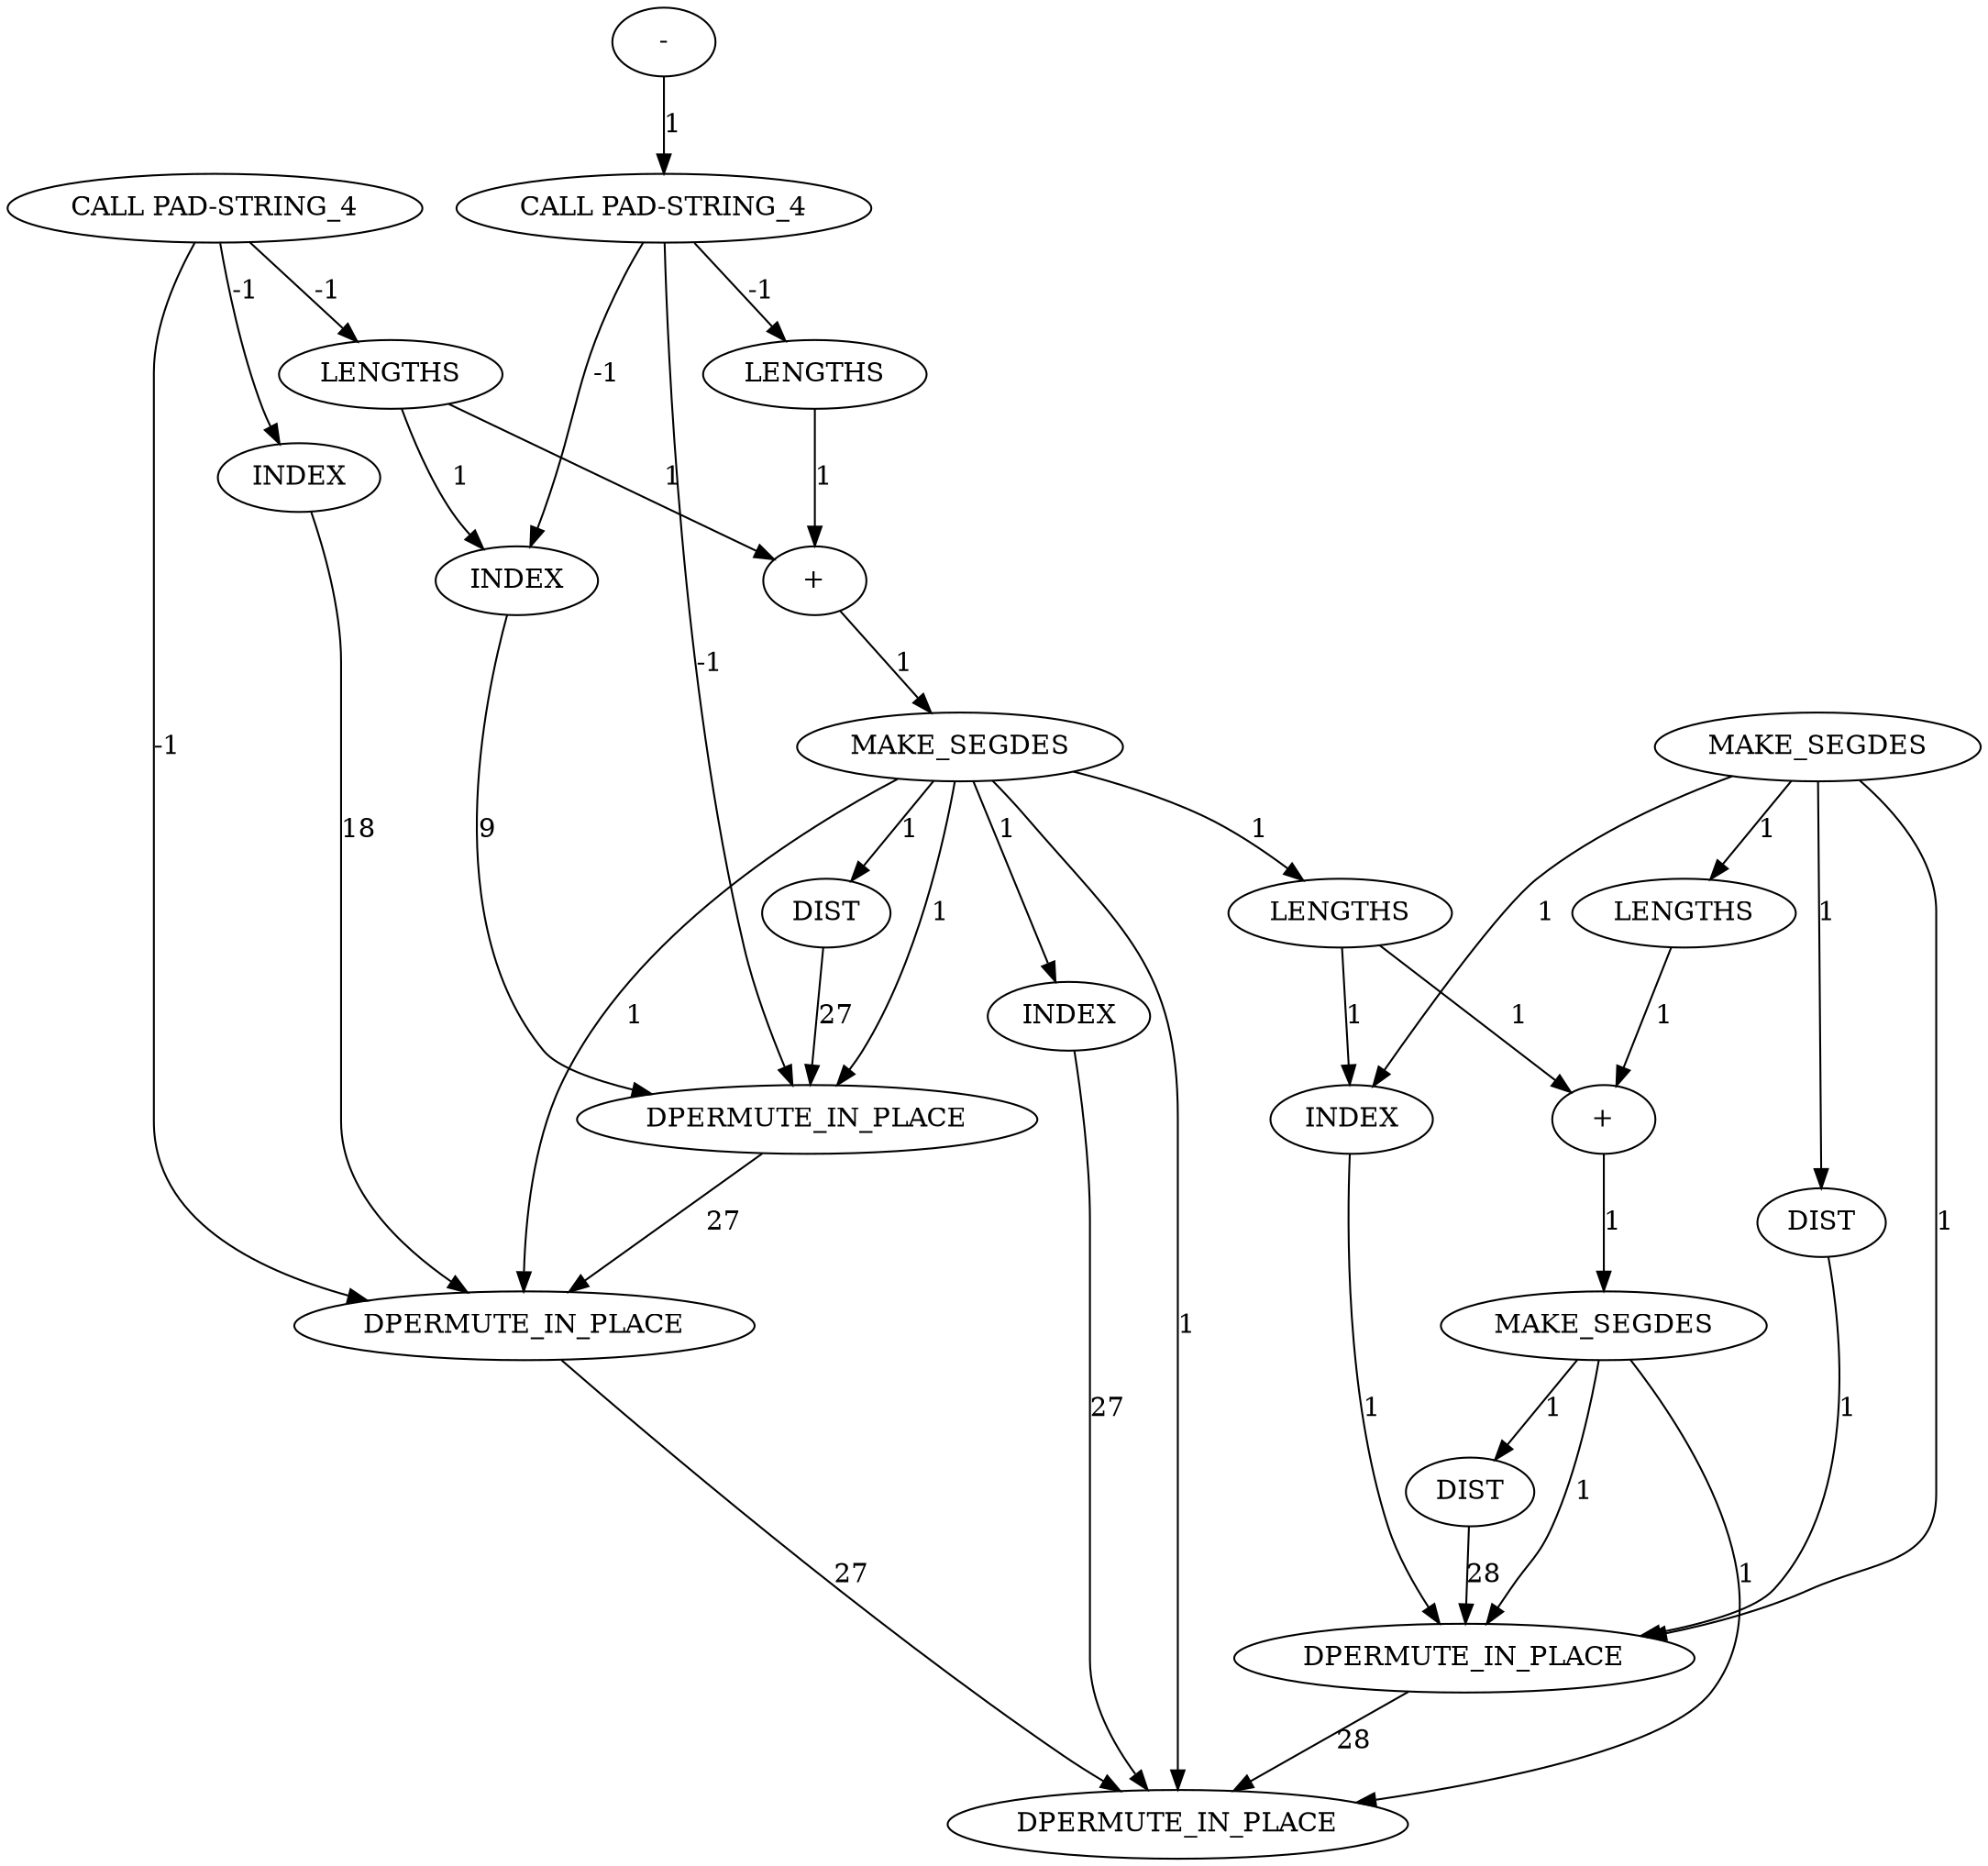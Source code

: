 digraph {
	convex_hull_large_grid_INST_1176 [label="CALL PAD-STRING_4" cost=0]
	convex_hull_large_grid_INST_5844 [label=INDEX cost=172]
	convex_hull_large_grid_INST_5834 [label=DIST cost=86]
	convex_hull_large_grid_INST_6360 [label=DPERMUTE_IN_PLACE cost=172]
	convex_hull_large_grid_INST_1172 [label="CALL PAD-STRING_4" cost=0]
	convex_hull_large_grid_INST_6357 [label=DPERMUTE_IN_PLACE cost=301]
	convex_hull_large_grid_INST_5867 [label="+" cost=43]
	convex_hull_large_grid_INST_5770 [label=INDEX cost=172]
	convex_hull_large_grid_INST_5782 [label=INDEX cost=129]
	convex_hull_large_grid_INST_5798 [label=MAKE_SEGDES cost=43]
	convex_hull_large_grid_INST_5828 [label=MAKE_SEGDES cost=1]
	convex_hull_large_grid_INST_5760 [label="-" cost=2752]
	convex_hull_large_grid_INST_6358 [label=DPERMUTE_IN_PLACE cost=129]
	convex_hull_large_grid_INST_5856 [label=INDEX cost=172]
	convex_hull_large_grid_INST_5878 [label=DIST cost=86]
	convex_hull_large_grid_INST_5793 [label="+" cost=43]
	convex_hull_large_grid_INST_5866 [label=LENGTHS cost=43]
	convex_hull_large_grid_INST_5872 [label=MAKE_SEGDES cost=43]
	convex_hull_large_grid_INST_5774 [label=LENGTHS cost=1]
	convex_hull_large_grid_INST_5804 [label=DIST cost=43]
	convex_hull_large_grid_INST_6359 [label=DPERMUTE_IN_PLACE cost=387]
	convex_hull_large_grid_INST_5792 [label=LENGTHS cost=2021]
	convex_hull_large_grid_INST_5848 [label=LENGTHS cost=43]
	convex_hull_large_grid_INST_1176 -> convex_hull_large_grid_INST_5782 [label=-1 cost=-1]
	convex_hull_large_grid_INST_1176 -> convex_hull_large_grid_INST_5792 [label=-1 cost=-1]
	convex_hull_large_grid_INST_1176 -> convex_hull_large_grid_INST_6357 [label=-1 cost=-1]
	convex_hull_large_grid_INST_5844 -> convex_hull_large_grid_INST_6360 [label=27 cost=27]
	convex_hull_large_grid_INST_5834 -> convex_hull_large_grid_INST_6359 [label=1 cost=1]
	convex_hull_large_grid_INST_1172 -> convex_hull_large_grid_INST_5770 [label=-1 cost=-1]
	convex_hull_large_grid_INST_1172 -> convex_hull_large_grid_INST_5774 [label=-1 cost=-1]
	convex_hull_large_grid_INST_1172 -> convex_hull_large_grid_INST_6358 [label=-1 cost=-1]
	convex_hull_large_grid_INST_6357 -> convex_hull_large_grid_INST_6358 [label=27 cost=27]
	convex_hull_large_grid_INST_5867 -> convex_hull_large_grid_INST_5872 [label=1 cost=1]
	convex_hull_large_grid_INST_5770 -> convex_hull_large_grid_INST_6358 [label=18 cost=18]
	convex_hull_large_grid_INST_5782 -> convex_hull_large_grid_INST_6357 [label=9 cost=9]
	convex_hull_large_grid_INST_5798 -> convex_hull_large_grid_INST_5804 [label=1 cost=1]
	convex_hull_large_grid_INST_5798 -> convex_hull_large_grid_INST_6357 [label=1 cost=1]
	convex_hull_large_grid_INST_5798 -> convex_hull_large_grid_INST_6358 [label=1 cost=1]
	convex_hull_large_grid_INST_5798 -> convex_hull_large_grid_INST_5844 [label=1 cost=1]
	convex_hull_large_grid_INST_5798 -> convex_hull_large_grid_INST_5848 [label=1 cost=1]
	convex_hull_large_grid_INST_5798 -> convex_hull_large_grid_INST_6360 [label=1 cost=1]
	convex_hull_large_grid_INST_5828 -> convex_hull_large_grid_INST_5834 [label=1 cost=1]
	convex_hull_large_grid_INST_5828 -> convex_hull_large_grid_INST_5856 [label=1 cost=1]
	convex_hull_large_grid_INST_5828 -> convex_hull_large_grid_INST_5866 [label=1 cost=1]
	convex_hull_large_grid_INST_5828 -> convex_hull_large_grid_INST_6359 [label=1 cost=1]
	convex_hull_large_grid_INST_5760 -> convex_hull_large_grid_INST_1176 [label=1 cost=1]
	convex_hull_large_grid_INST_6358 -> convex_hull_large_grid_INST_6360 [label=27 cost=27]
	convex_hull_large_grid_INST_5856 -> convex_hull_large_grid_INST_6359 [label=1 cost=1]
	convex_hull_large_grid_INST_5878 -> convex_hull_large_grid_INST_6359 [label=28 cost=28]
	convex_hull_large_grid_INST_5793 -> convex_hull_large_grid_INST_5798 [label=1 cost=1]
	convex_hull_large_grid_INST_5866 -> convex_hull_large_grid_INST_5867 [label=1 cost=1]
	convex_hull_large_grid_INST_5872 -> convex_hull_large_grid_INST_5878 [label=1 cost=1]
	convex_hull_large_grid_INST_5872 -> convex_hull_large_grid_INST_6359 [label=1 cost=1]
	convex_hull_large_grid_INST_5872 -> convex_hull_large_grid_INST_6360 [label=1 cost=1]
	convex_hull_large_grid_INST_5774 -> convex_hull_large_grid_INST_5782 [label=1 cost=1]
	convex_hull_large_grid_INST_5774 -> convex_hull_large_grid_INST_5793 [label=1 cost=1]
	convex_hull_large_grid_INST_5804 -> convex_hull_large_grid_INST_6357 [label=27 cost=27]
	convex_hull_large_grid_INST_6359 -> convex_hull_large_grid_INST_6360 [label=28 cost=28]
	convex_hull_large_grid_INST_5792 -> convex_hull_large_grid_INST_5793 [label=1 cost=1]
	convex_hull_large_grid_INST_5848 -> convex_hull_large_grid_INST_5856 [label=1 cost=1]
	convex_hull_large_grid_INST_5848 -> convex_hull_large_grid_INST_5867 [label=1 cost=1]
}
